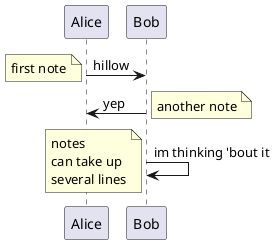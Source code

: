 @startuml 
Alice->Bob : hillow
note left: first note

Bob->Alice : yep
note right: another note

Bob->Bob: im thinking 'bout it
note left
notes
can take up
several lines
end note
@enduml
